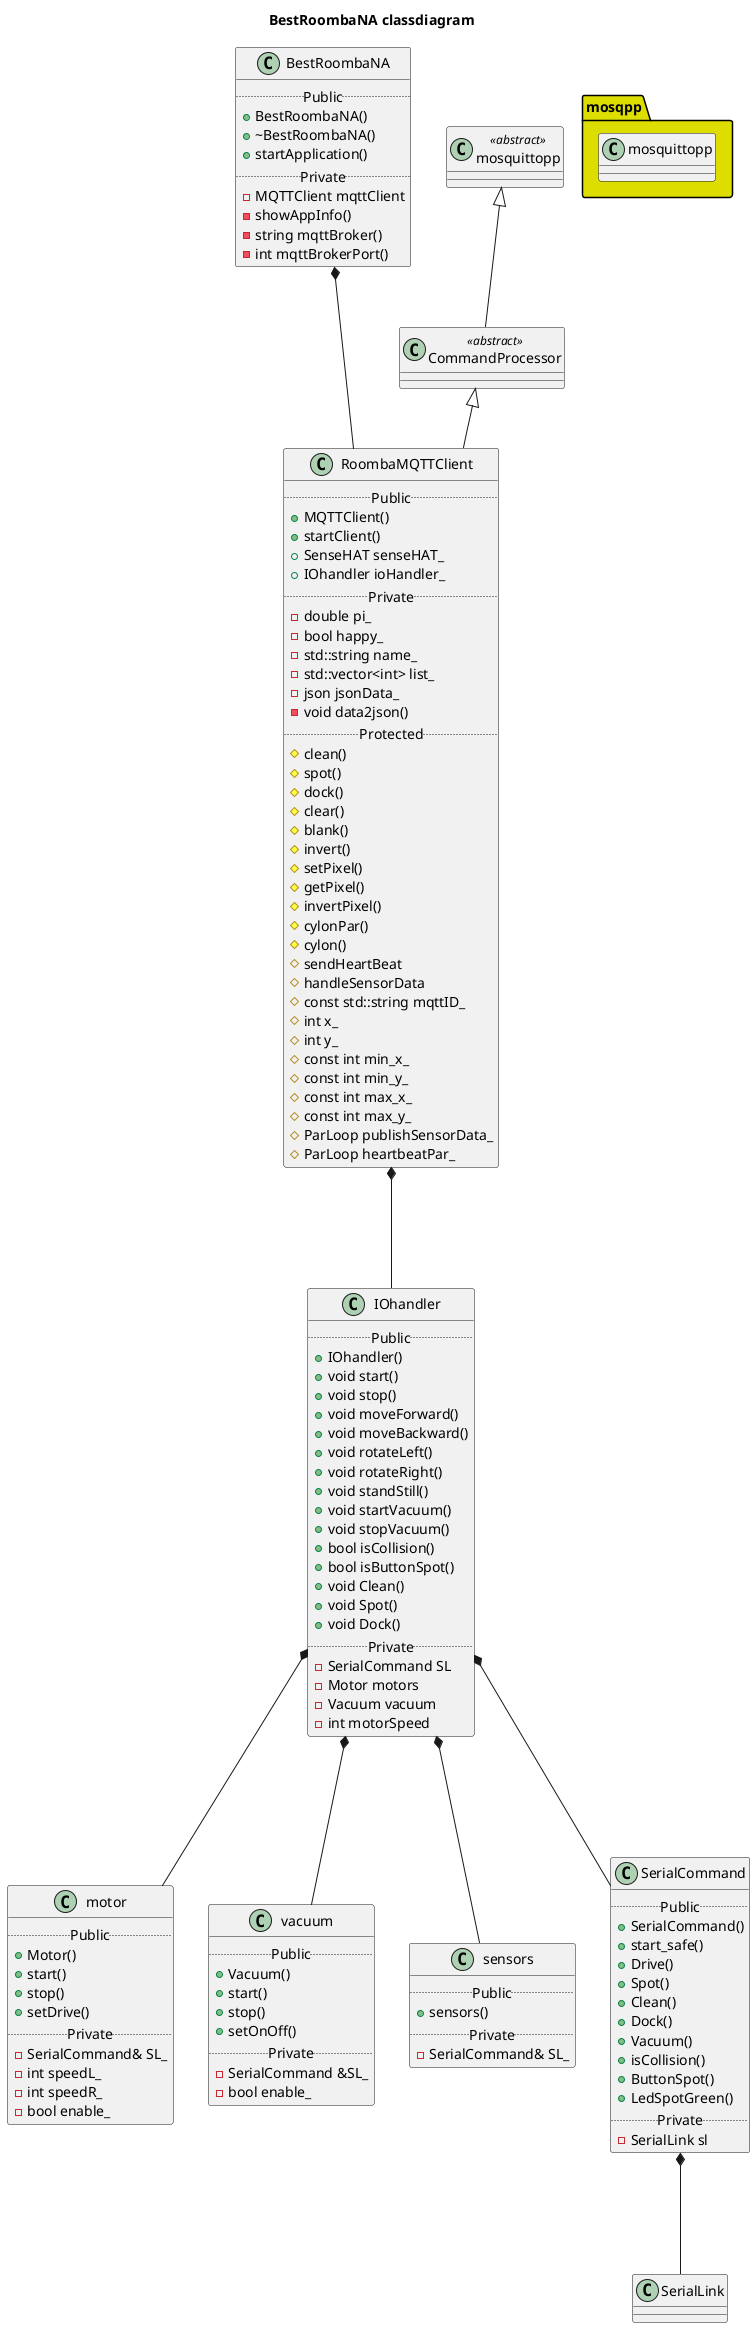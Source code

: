 @startuml
title BestRoombaNA classdiagram

package "mosqpp" #DDDD00 {
class mosquittopp 
} 

class BestRoombaNA{
  .. Public ..
    +BestRoombaNA()
    +~BestRoombaNA()
    +startApplication()
  .. Private ..
    -MQTTClient mqttClient
    -showAppInfo()
    -string mqttBroker()
    -int mqttBrokerPort()
}

class RoombaMQTTClient{
  .. Public ..
    +MQTTClient()
    +startClient()
    +SenseHAT senseHAT_
    +IOhandler ioHandler_
  .. Private ..
    -double pi_
    -bool happy_
    -std::string name_
    -std::vector<int> list_
    -json jsonData_
    -void data2json()
  .. Protected ..
    #clean()
    #spot()
    #dock()
    #clear()
    #blank()
    #invert()
    #setPixel()
    #getPixel()
    #invertPixel()
    #cylonPar()
    #cylon()
    #sendHeartBeat
    #handleSensorData
    #const std::string mqttID_
    #int x_
    #int y_
    #const int min_x_
    #const int min_y_
    #const int max_x_
    #const int max_y_
    #ParLoop publishSensorData_
    #ParLoop heartbeatPar_
}

class IOhandler{
  .. Public ..
    +IOhandler()
    +void start()
    +void stop()
    +void moveForward()
    +void moveBackward()
    +void rotateLeft()
    +void rotateRight()
    +void standStill()
    +void startVacuum()
    +void stopVacuum()
    +bool isCollision()
    +bool isButtonSpot()
    +void Clean()
    +void Spot()
    +void Dock()
  .. Private ..
    -SerialCommand SL
    -Motor motors
    -Vacuum vacuum
    -int motorSpeed
}

class motor {
  .. Public ..
    +Motor()
    +start()
    +stop()
    +setDrive()
  .. Private ..
    -SerialCommand& SL_
    -int speedL_
    -int speedR_
    -bool enable_
}

class vacuum{
  .. Public ..
    +Vacuum()
    +start()
    +stop()
    +setOnOff()
  .. Private ..
    -SerialCommand &SL_
    -bool enable_
}

class sensors {
  .. Public ..
    +sensors()
  .. Private ..
    -SerialCommand& SL_
}

class SerialCommand{
  .. Public ..
    +SerialCommand()
    +start_safe()
    +Drive()
    +Spot()
    +Clean()
    +Dock()
    +Vacuum()
    +isCollision()
    +ButtonSpot()
    +LedSpotGreen()
  .. Private ..
    -SerialLink sl
}

class CommandProcessor <<abstract>>{
{abstract}
}

class mosquittopp <<abstract>>{
{abstract}
}

mosquittopp <|-- CommandProcessor
CommandProcessor <|-- RoombaMQTTClient

BestRoombaNA*--- RoombaMQTTClient

RoombaMQTTClient*--- IOhandler

IOhandler*--- vacuum
IOhandler*--- sensors 
IOhandler*--- motor
IOhandler*--- SerialCommand

SerialCommand*--- SerialLink
@enduml